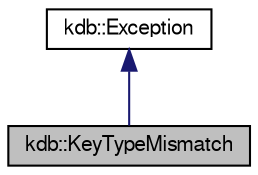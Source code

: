 digraph "kdb::KeyTypeMismatch"
{
  edge [fontname="FreeSans",fontsize="10",labelfontname="FreeSans",labelfontsize="10"];
  node [fontname="FreeSans",fontsize="10",shape=record];
  Node1 [label="kdb::KeyTypeMismatch",height=0.2,width=0.4,color="black", fillcolor="grey75", style="filled" fontcolor="black"];
  Node2 -> Node1 [dir="back",color="midnightblue",fontsize="10",style="solid",fontname="FreeSans"];
  Node2 [label="kdb::Exception",height=0.2,width=0.4,color="black", fillcolor="white", style="filled",URL="$classkdb_1_1Exception.html",tooltip="Base class for all elektra exceptions."];
}
